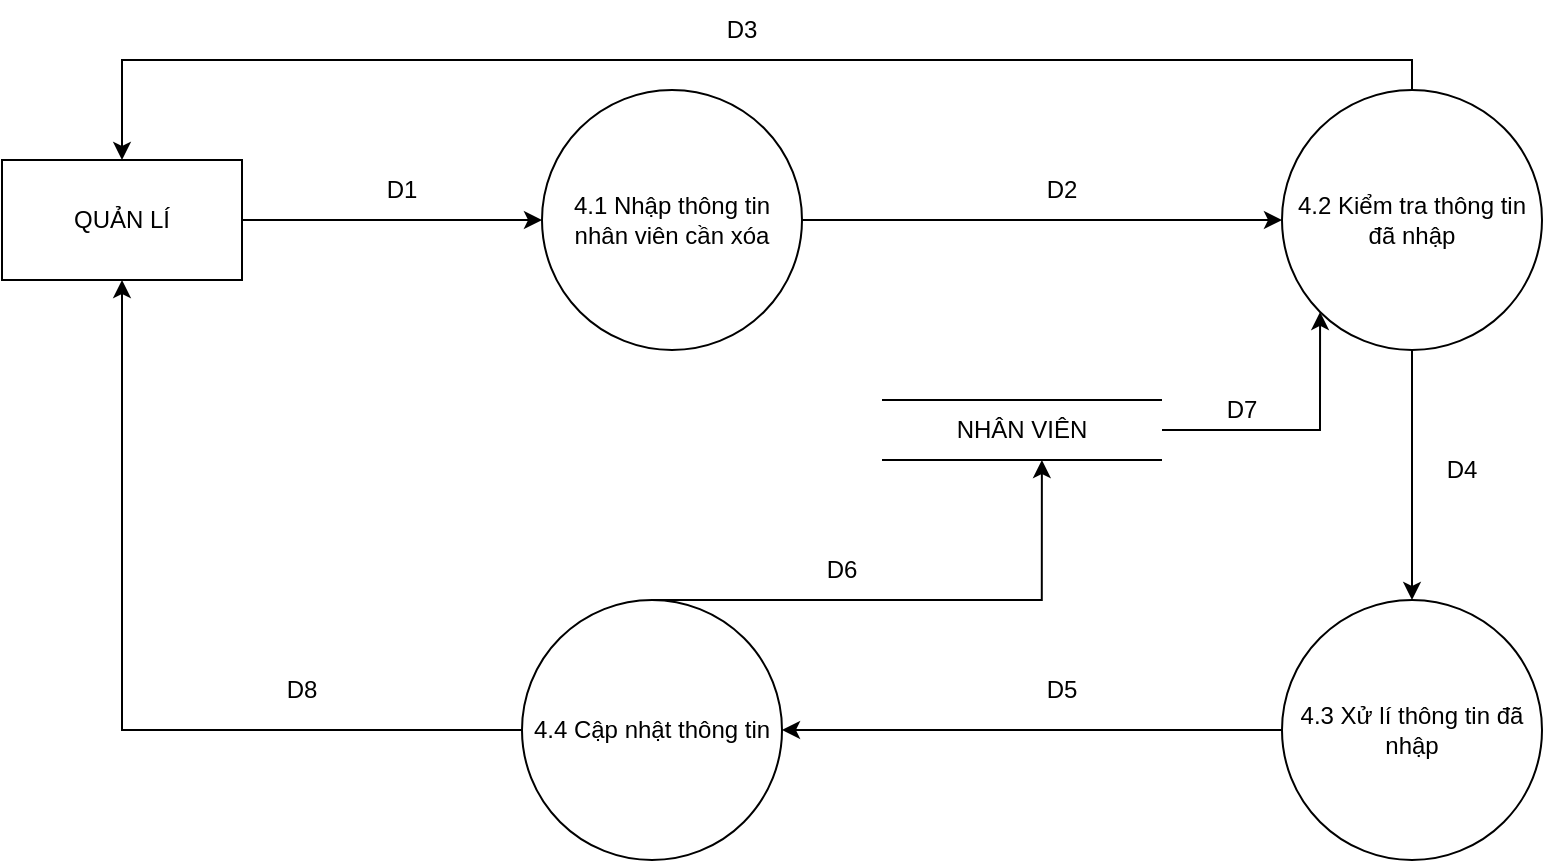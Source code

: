 <mxfile version="17.5.0" type="google"><diagram id="XZThJZKFfK3viij5mGMT" name="Page-1"><mxGraphModel grid="1" page="1" gridSize="10" guides="1" tooltips="1" connect="1" arrows="1" fold="1" pageScale="1" pageWidth="827" pageHeight="1169" math="0" shadow="0"><root><mxCell id="0"/><mxCell id="1" parent="0"/><mxCell id="skpQ9GH38-dAGVycm-zS-1" style="edgeStyle=orthogonalEdgeStyle;rounded=0;orthogonalLoop=1;jettySize=auto;html=1;entryX=0;entryY=0.5;entryDx=0;entryDy=0;" edge="1" parent="1" source="skpQ9GH38-dAGVycm-zS-2" target="skpQ9GH38-dAGVycm-zS-4"><mxGeometry relative="1" as="geometry"/></mxCell><mxCell id="skpQ9GH38-dAGVycm-zS-2" value="QUẢN LÍ" style="rounded=0;whiteSpace=wrap;html=1;" vertex="1" parent="1"><mxGeometry x="160" y="130" width="120" height="60" as="geometry"/></mxCell><mxCell id="skpQ9GH38-dAGVycm-zS-3" style="edgeStyle=orthogonalEdgeStyle;rounded=0;orthogonalLoop=1;jettySize=auto;html=1;entryX=0;entryY=0.5;entryDx=0;entryDy=0;" edge="1" parent="1" source="skpQ9GH38-dAGVycm-zS-4" target="skpQ9GH38-dAGVycm-zS-14"><mxGeometry relative="1" as="geometry"/></mxCell><mxCell id="skpQ9GH38-dAGVycm-zS-4" value="4.1 Nhập thông tin nhân viên cần xóa" style="ellipse;whiteSpace=wrap;html=1;aspect=fixed;" vertex="1" parent="1"><mxGeometry x="430" y="95" width="130" height="130" as="geometry"/></mxCell><mxCell id="skpQ9GH38-dAGVycm-zS-5" value="" style="endArrow=none;html=1;rounded=0;" edge="1" parent="1"><mxGeometry width="50" height="50" relative="1" as="geometry"><mxPoint x="600" y="250" as="sourcePoint"/><mxPoint x="740" y="250" as="targetPoint"/></mxGeometry></mxCell><mxCell id="skpQ9GH38-dAGVycm-zS-6" value="" style="endArrow=none;html=1;rounded=0;" edge="1" parent="1"><mxGeometry width="50" height="50" relative="1" as="geometry"><mxPoint x="600" y="280" as="sourcePoint"/><mxPoint x="740" y="280" as="targetPoint"/></mxGeometry></mxCell><mxCell id="skpQ9GH38-dAGVycm-zS-7" style="edgeStyle=orthogonalEdgeStyle;rounded=0;orthogonalLoop=1;jettySize=auto;html=1;" edge="1" parent="1" source="skpQ9GH38-dAGVycm-zS-9" target="skpQ9GH38-dAGVycm-zS-2"><mxGeometry relative="1" as="geometry"/></mxCell><mxCell id="skpQ9GH38-dAGVycm-zS-8" style="edgeStyle=orthogonalEdgeStyle;rounded=0;orthogonalLoop=1;jettySize=auto;html=1;entryX=0.571;entryY=1;entryDx=0;entryDy=0;entryPerimeter=0;" edge="1" parent="1" source="skpQ9GH38-dAGVycm-zS-9" target="skpQ9GH38-dAGVycm-zS-15"><mxGeometry relative="1" as="geometry"><Array as="points"><mxPoint x="680" y="350"/></Array></mxGeometry></mxCell><mxCell id="skpQ9GH38-dAGVycm-zS-9" value="4.4 Cập nhật thông tin" style="ellipse;whiteSpace=wrap;html=1;aspect=fixed;" vertex="1" parent="1"><mxGeometry x="420" y="350" width="130" height="130" as="geometry"/></mxCell><mxCell id="skpQ9GH38-dAGVycm-zS-10" style="edgeStyle=orthogonalEdgeStyle;rounded=0;orthogonalLoop=1;jettySize=auto;html=1;" edge="1" parent="1" source="skpQ9GH38-dAGVycm-zS-11" target="skpQ9GH38-dAGVycm-zS-9"><mxGeometry relative="1" as="geometry"/></mxCell><mxCell id="skpQ9GH38-dAGVycm-zS-11" value="4.3 Xử lí thông tin đã nhập" style="ellipse;whiteSpace=wrap;html=1;aspect=fixed;" vertex="1" parent="1"><mxGeometry x="800" y="350" width="130" height="130" as="geometry"/></mxCell><mxCell id="skpQ9GH38-dAGVycm-zS-12" style="edgeStyle=orthogonalEdgeStyle;rounded=0;orthogonalLoop=1;jettySize=auto;html=1;" edge="1" parent="1" source="skpQ9GH38-dAGVycm-zS-14" target="skpQ9GH38-dAGVycm-zS-11"><mxGeometry relative="1" as="geometry"/></mxCell><mxCell id="skpQ9GH38-dAGVycm-zS-13" style="edgeStyle=orthogonalEdgeStyle;rounded=0;orthogonalLoop=1;jettySize=auto;html=1;entryX=0.5;entryY=0;entryDx=0;entryDy=0;" edge="1" parent="1" source="skpQ9GH38-dAGVycm-zS-14" target="skpQ9GH38-dAGVycm-zS-2"><mxGeometry relative="1" as="geometry"><Array as="points"><mxPoint x="865" y="80"/><mxPoint x="220" y="80"/></Array></mxGeometry></mxCell><mxCell id="skpQ9GH38-dAGVycm-zS-14" value="4.2 Kiểm tra thông tin đã nhập" style="ellipse;whiteSpace=wrap;html=1;aspect=fixed;" vertex="1" parent="1"><mxGeometry x="800" y="95" width="130" height="130" as="geometry"/></mxCell><mxCell id="skpQ9GH38-dAGVycm-zS-23" style="edgeStyle=orthogonalEdgeStyle;rounded=0;orthogonalLoop=1;jettySize=auto;html=1;entryX=0;entryY=1;entryDx=0;entryDy=0;" edge="1" parent="1" source="skpQ9GH38-dAGVycm-zS-15" target="skpQ9GH38-dAGVycm-zS-14"><mxGeometry relative="1" as="geometry"/></mxCell><mxCell id="skpQ9GH38-dAGVycm-zS-15" value="NHÂN VIÊN" style="text;html=1;strokeColor=none;fillColor=none;align=center;verticalAlign=middle;whiteSpace=wrap;rounded=0;" vertex="1" parent="1"><mxGeometry x="600" y="250" width="140" height="30" as="geometry"/></mxCell><mxCell id="skpQ9GH38-dAGVycm-zS-16" value="D1" style="text;html=1;strokeColor=none;fillColor=none;align=center;verticalAlign=middle;whiteSpace=wrap;rounded=0;" vertex="1" parent="1"><mxGeometry x="330" y="130" width="60" height="30" as="geometry"/></mxCell><mxCell id="skpQ9GH38-dAGVycm-zS-17" value="D2" style="text;html=1;strokeColor=none;fillColor=none;align=center;verticalAlign=middle;whiteSpace=wrap;rounded=0;" vertex="1" parent="1"><mxGeometry x="660" y="130" width="60" height="30" as="geometry"/></mxCell><mxCell id="skpQ9GH38-dAGVycm-zS-18" value="D3" style="text;html=1;strokeColor=none;fillColor=none;align=center;verticalAlign=middle;whiteSpace=wrap;rounded=0;" vertex="1" parent="1"><mxGeometry x="500" y="50" width="60" height="30" as="geometry"/></mxCell><mxCell id="skpQ9GH38-dAGVycm-zS-19" value="D4" style="text;html=1;strokeColor=none;fillColor=none;align=center;verticalAlign=middle;whiteSpace=wrap;rounded=0;" vertex="1" parent="1"><mxGeometry x="860" y="270" width="60" height="30" as="geometry"/></mxCell><mxCell id="skpQ9GH38-dAGVycm-zS-20" value="D5" style="text;html=1;strokeColor=none;fillColor=none;align=center;verticalAlign=middle;whiteSpace=wrap;rounded=0;" vertex="1" parent="1"><mxGeometry x="660" y="380" width="60" height="30" as="geometry"/></mxCell><mxCell id="skpQ9GH38-dAGVycm-zS-21" value="D6" style="text;html=1;strokeColor=none;fillColor=none;align=center;verticalAlign=middle;whiteSpace=wrap;rounded=0;" vertex="1" parent="1"><mxGeometry x="550" y="320" width="60" height="30" as="geometry"/></mxCell><mxCell id="skpQ9GH38-dAGVycm-zS-22" value="D8" style="text;html=1;strokeColor=none;fillColor=none;align=center;verticalAlign=middle;whiteSpace=wrap;rounded=0;" vertex="1" parent="1"><mxGeometry x="280" y="380" width="60" height="30" as="geometry"/></mxCell><mxCell id="skpQ9GH38-dAGVycm-zS-24" value="D7" style="text;html=1;strokeColor=none;fillColor=none;align=center;verticalAlign=middle;whiteSpace=wrap;rounded=0;" vertex="1" parent="1"><mxGeometry x="750" y="240" width="60" height="30" as="geometry"/></mxCell></root></mxGraphModel></diagram></mxfile>